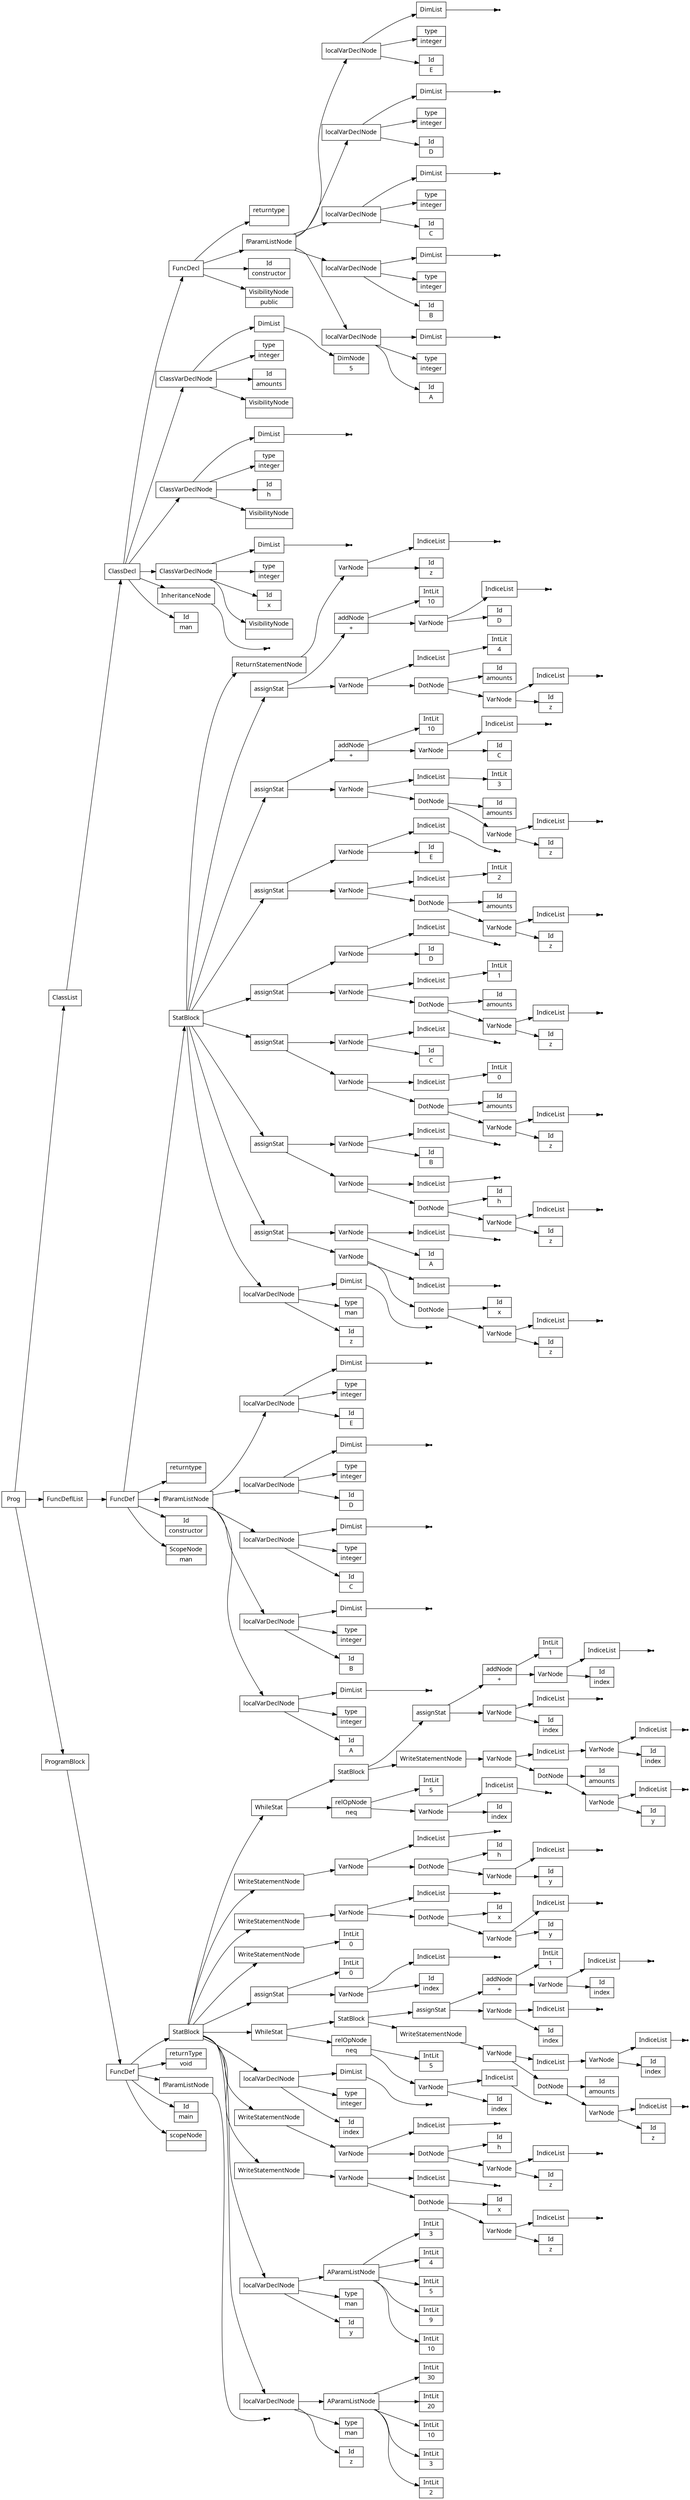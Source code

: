digraph AST {
node [shape=record];
 node [fontname=Sans];charset="UTF-8" splines=true splines=spline rankdir =LR ordering="out"
0[label="Id|man"];
none2[shape="point"];
3[label="InheritanceNode"];
3->none2;
4[label="VisibilityNode|"];
5[label="Id|x"];
6[label="type|integer"];
none8[shape="point"];
9[label="DimList"];
9->none8;
10[label="ClassVarDeclNode"];
10->9;
10->6;
10->5;
10->4;
11[label="VisibilityNode|"];
12[label="Id|h"];
13[label="type|integer"];
none15[shape="point"];
16[label="DimList"];
16->none15;
17[label="ClassVarDeclNode"];
17->16;
17->13;
17->12;
17->11;
18[label="VisibilityNode|"];
19[label="Id|amounts"];
20[label="type|integer"];
22[label="DimNode|5"];
23[label="DimList"];
23->22;
24[label="ClassVarDeclNode"];
24->23;
24->20;
24->19;
24->18;
25[label="VisibilityNode|public"];
26[label="Id|constructor"];
28[label="Id|A"];
29[label="type|integer"];
none31[shape="point"];
32[label="DimList"];
32->none31;
33[label="localVarDeclNode"];
33->32;
33->29;
33->28;
34[label="Id|B"];
35[label="type|integer"];
none37[shape="point"];
38[label="DimList"];
38->none37;
39[label="localVarDeclNode"];
39->38;
39->35;
39->34;
40[label="Id|C"];
41[label="type|integer"];
none43[shape="point"];
44[label="DimList"];
44->none43;
45[label="localVarDeclNode"];
45->44;
45->41;
45->40;
46[label="Id|D"];
47[label="type|integer"];
none49[shape="point"];
50[label="DimList"];
50->none49;
51[label="localVarDeclNode"];
51->50;
51->47;
51->46;
52[label="Id|E"];
53[label="type|integer"];
none55[shape="point"];
56[label="DimList"];
56->none55;
57[label="localVarDeclNode"];
57->56;
57->53;
57->52;
58[label="fParamListNode"];
58->57;
58->51;
58->45;
58->39;
58->33;
59[label="returntype| "];
60[label="FuncDecl"];
60->59;
60->58;
60->26;
60->25;
61[label="ClassDecl"];
61->60;
61->24;
61->17;
61->10;
61->3;
61->0;
63[label="Id|constructor"];
65[label="Id|A"];
66[label="type|integer"];
none68[shape="point"];
69[label="DimList"];
69->none68;
70[label="localVarDeclNode"];
70->69;
70->66;
70->65;
71[label="Id|B"];
72[label="type|integer"];
none74[shape="point"];
75[label="DimList"];
75->none74;
76[label="localVarDeclNode"];
76->75;
76->72;
76->71;
77[label="Id|C"];
78[label="type|integer"];
none80[shape="point"];
81[label="DimList"];
81->none80;
82[label="localVarDeclNode"];
82->81;
82->78;
82->77;
83[label="Id|D"];
84[label="type|integer"];
none86[shape="point"];
87[label="DimList"];
87->none86;
88[label="localVarDeclNode"];
88->87;
88->84;
88->83;
89[label="Id|E"];
90[label="type|integer"];
none92[shape="point"];
93[label="DimList"];
93->none92;
94[label="localVarDeclNode"];
94->93;
94->90;
94->89;
95[label="fParamListNode"];
95->94;
95->88;
95->82;
95->76;
95->70;
96[label="returntype| "];
98[label="Id|z"];
99[label="type|man"];
none101[shape="point"];
102[label="DimList"];
102->none101;
103[label="localVarDeclNode"];
103->102;
103->99;
103->98;
104[label="Id|z"];
none106[shape="point"];
107[label="IndiceList"];
107->none106;
108[label="VarNode"];
108->107;
108->104;
109[label="Id|x"];
110[label="DotNode"];
110->109;
110->108;
none112[shape="point"];
113[label="IndiceList"];
113->none112;
114[label="VarNode"];
114->113;
114->110;
115[label="Id|A"];
none117[shape="point"];
118[label="IndiceList"];
118->none117;
119[label="VarNode"];
119->118;
119->115;
120[label="assignStat"];
120->119;
120->114;
121[label="Id|z"];
none123[shape="point"];
124[label="IndiceList"];
124->none123;
125[label="VarNode"];
125->124;
125->121;
126[label="Id|h"];
127[label="DotNode"];
127->126;
127->125;
none129[shape="point"];
130[label="IndiceList"];
130->none129;
131[label="VarNode"];
131->130;
131->127;
132[label="Id|B"];
none134[shape="point"];
135[label="IndiceList"];
135->none134;
136[label="VarNode"];
136->135;
136->132;
137[label="assignStat"];
137->136;
137->131;
138[label="Id|z"];
none140[shape="point"];
141[label="IndiceList"];
141->none140;
142[label="VarNode"];
142->141;
142->138;
143[label="Id|amounts"];
144[label="DotNode"];
144->143;
144->142;
146[label="IntLit|0"];
147[label="IndiceList"];
147->146;
148[label="VarNode"];
148->147;
148->144;
149[label="Id|C"];
none151[shape="point"];
152[label="IndiceList"];
152->none151;
153[label="VarNode"];
153->152;
153->149;
154[label="assignStat"];
154->153;
154->148;
155[label="Id|z"];
none157[shape="point"];
158[label="IndiceList"];
158->none157;
159[label="VarNode"];
159->158;
159->155;
160[label="Id|amounts"];
161[label="DotNode"];
161->160;
161->159;
163[label="IntLit|1"];
164[label="IndiceList"];
164->163;
165[label="VarNode"];
165->164;
165->161;
166[label="Id|D"];
none168[shape="point"];
169[label="IndiceList"];
169->none168;
170[label="VarNode"];
170->169;
170->166;
171[label="assignStat"];
171->170;
171->165;
172[label="Id|z"];
none174[shape="point"];
175[label="IndiceList"];
175->none174;
176[label="VarNode"];
176->175;
176->172;
177[label="Id|amounts"];
178[label="DotNode"];
178->177;
178->176;
180[label="IntLit|2"];
181[label="IndiceList"];
181->180;
182[label="VarNode"];
182->181;
182->178;
183[label="Id|E"];
none185[shape="point"];
186[label="IndiceList"];
186->none185;
187[label="VarNode"];
187->186;
187->183;
188[label="assignStat"];
188->187;
188->182;
189[label="Id|z"];
none191[shape="point"];
192[label="IndiceList"];
192->none191;
193[label="VarNode"];
193->192;
193->189;
194[label="Id|amounts"];
195[label="DotNode"];
195->194;
195->193;
197[label="IntLit|3"];
198[label="IndiceList"];
198->197;
199[label="VarNode"];
199->198;
199->195;
200[label="Id|C"];
none202[shape="point"];
203[label="IndiceList"];
203->none202;
204[label="VarNode"];
204->203;
204->200;
205[label="addNode|+"];
206[label="IntLit|10"];
205->206;
205->204;
207[label="assignStat"];
207->205;
207->199;
208[label="Id|z"];
none210[shape="point"];
211[label="IndiceList"];
211->none210;
212[label="VarNode"];
212->211;
212->208;
213[label="Id|amounts"];
214[label="DotNode"];
214->213;
214->212;
216[label="IntLit|4"];
217[label="IndiceList"];
217->216;
218[label="VarNode"];
218->217;
218->214;
219[label="Id|D"];
none221[shape="point"];
222[label="IndiceList"];
222->none221;
223[label="VarNode"];
223->222;
223->219;
224[label="addNode|+"];
225[label="IntLit|10"];
224->225;
224->223;
226[label="assignStat"];
226->224;
226->218;
227[label="Id|z"];
none229[shape="point"];
230[label="IndiceList"];
230->none229;
231[label="VarNode"];
231->230;
231->227;
232[label="ReturnStatementNode"];
232->231;
233[label="StatBlock"];
233->232;
233->226;
233->207;
233->188;
233->171;
233->154;
233->137;
233->120;
233->103;
234[label="FuncDef"];
62[label="ScopeNode|man"];
234->233;
234->96;
234->95;
234->63;
234->62;
236[label="scopeNode| "];
none238[shape="point"];
239[label="fParamListNode"];
239->none238;
240[label="returnType|void"];
242[label="Id|z"];
243[label="type|man"];
245[label="IntLit|2"];
246[label="IntLit|3"];
247[label="IntLit|10"];
248[label="IntLit|20"];
249[label="IntLit|30"];
250[label="AParamListNode"];
250->249;
250->248;
250->247;
250->246;
250->245;
251[label="localVarDeclNode"];
251->250;
251->243;
251->242;
252[label="Id|y"];
253[label="type|man"];
255[label="IntLit|10"];
256[label="IntLit|9"];
257[label="IntLit|5"];
258[label="IntLit|4"];
259[label="IntLit|3"];
260[label="AParamListNode"];
260->259;
260->258;
260->257;
260->256;
260->255;
261[label="localVarDeclNode"];
261->260;
261->253;
261->252;
262[label="Id|z"];
none264[shape="point"];
265[label="IndiceList"];
265->none264;
266[label="VarNode"];
266->265;
266->262;
267[label="Id|x"];
268[label="DotNode"];
268->267;
268->266;
none270[shape="point"];
271[label="IndiceList"];
271->none270;
272[label="VarNode"];
272->271;
272->268;
273[label="WriteStatementNode"];
273->272;
274[label="Id|z"];
none276[shape="point"];
277[label="IndiceList"];
277->none276;
278[label="VarNode"];
278->277;
278->274;
279[label="Id|h"];
280[label="DotNode"];
280->279;
280->278;
none282[shape="point"];
283[label="IndiceList"];
283->none282;
284[label="VarNode"];
284->283;
284->280;
285[label="WriteStatementNode"];
285->284;
286[label="Id|index"];
287[label="type|integer"];
none289[shape="point"];
290[label="DimList"];
290->none289;
291[label="localVarDeclNode"];
291->290;
291->287;
291->286;
292[label="Id|index"];
none294[shape="point"];
295[label="IndiceList"];
295->none294;
296[label="VarNode"];
296->295;
296->292;
297[label="relOpNode|neq"];
298[label="IntLit|5"];
297->298;
297->296;
300[label="Id|z"];
none302[shape="point"];
303[label="IndiceList"];
303->none302;
304[label="VarNode"];
304->303;
304->300;
305[label="Id|amounts"];
306[label="DotNode"];
306->305;
306->304;
308[label="Id|index"];
none310[shape="point"];
311[label="IndiceList"];
311->none310;
312[label="VarNode"];
312->311;
312->308;
313[label="IndiceList"];
313->312;
314[label="VarNode"];
314->313;
314->306;
315[label="WriteStatementNode"];
315->314;
316[label="Id|index"];
none318[shape="point"];
319[label="IndiceList"];
319->none318;
320[label="VarNode"];
320->319;
320->316;
321[label="Id|index"];
none323[shape="point"];
324[label="IndiceList"];
324->none323;
325[label="VarNode"];
325->324;
325->321;
326[label="addNode|+"];
327[label="IntLit|1"];
326->327;
326->325;
328[label="assignStat"];
328->326;
328->320;
329[label="StatBlock"];
329->328;
329->315;
330[label="WhileStat"];
330->329;
330->297;
331[label="Id|index"];
none333[shape="point"];
334[label="IndiceList"];
334->none333;
335[label="VarNode"];
335->334;
335->331;
336[label="IntLit|0"];
337[label="assignStat"];
337->336;
337->335;
338[label="IntLit|0"];
339[label="WriteStatementNode"];
339->338;
340[label="Id|y"];
none342[shape="point"];
343[label="IndiceList"];
343->none342;
344[label="VarNode"];
344->343;
344->340;
345[label="Id|x"];
346[label="DotNode"];
346->345;
346->344;
none348[shape="point"];
349[label="IndiceList"];
349->none348;
350[label="VarNode"];
350->349;
350->346;
351[label="WriteStatementNode"];
351->350;
352[label="Id|y"];
none354[shape="point"];
355[label="IndiceList"];
355->none354;
356[label="VarNode"];
356->355;
356->352;
357[label="Id|h"];
358[label="DotNode"];
358->357;
358->356;
none360[shape="point"];
361[label="IndiceList"];
361->none360;
362[label="VarNode"];
362->361;
362->358;
363[label="WriteStatementNode"];
363->362;
364[label="Id|index"];
none366[shape="point"];
367[label="IndiceList"];
367->none366;
368[label="VarNode"];
368->367;
368->364;
369[label="relOpNode|neq"];
370[label="IntLit|5"];
369->370;
369->368;
372[label="Id|y"];
none374[shape="point"];
375[label="IndiceList"];
375->none374;
376[label="VarNode"];
376->375;
376->372;
377[label="Id|amounts"];
378[label="DotNode"];
378->377;
378->376;
380[label="Id|index"];
none382[shape="point"];
383[label="IndiceList"];
383->none382;
384[label="VarNode"];
384->383;
384->380;
385[label="IndiceList"];
385->384;
386[label="VarNode"];
386->385;
386->378;
387[label="WriteStatementNode"];
387->386;
388[label="Id|index"];
none390[shape="point"];
391[label="IndiceList"];
391->none390;
392[label="VarNode"];
392->391;
392->388;
393[label="Id|index"];
none395[shape="point"];
396[label="IndiceList"];
396->none395;
397[label="VarNode"];
397->396;
397->393;
398[label="addNode|+"];
399[label="IntLit|1"];
398->399;
398->397;
400[label="assignStat"];
400->398;
400->392;
401[label="StatBlock"];
401->400;
401->387;
402[label="WhileStat"];
402->401;
402->369;
403[label="StatBlock"];
403->402;
403->363;
403->351;
403->339;
403->337;
403->330;
403->291;
403->285;
403->273;
403->261;
403->251;
404[label="FuncDef"];
235[label="Id|main"];
404->403;
404->240;
404->239;
404->235;
404->236;
405[label="ClassList"];
406[label="FuncDeflList"];
407[label="Prog"];
408[label="ProgramBlock"];
408->404;
406->234;
405->61;
407->405;
407->406;
407->408;
}